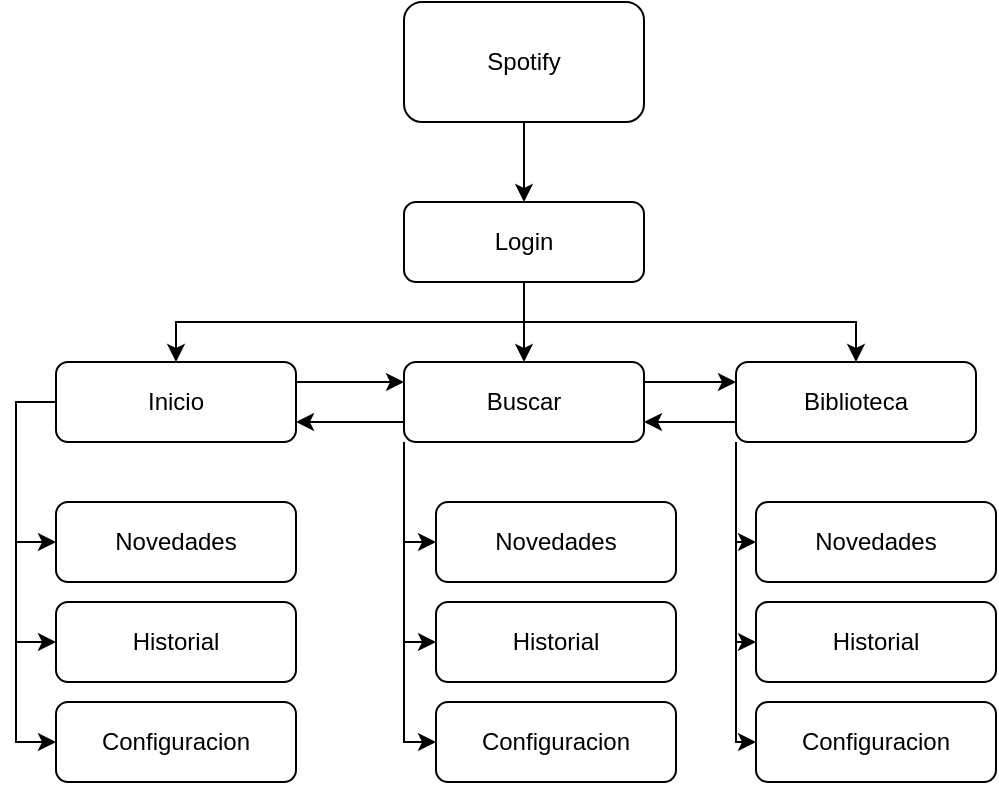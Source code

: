 <mxfile version="24.7.16">
  <diagram name="Página-1" id="T0DtyOKfdKWfkvEkrM5l">
    <mxGraphModel dx="1195" dy="663" grid="1" gridSize="10" guides="1" tooltips="1" connect="1" arrows="1" fold="1" page="1" pageScale="1" pageWidth="827" pageHeight="1169" background="none" math="0" shadow="0">
      <root>
        <mxCell id="0" />
        <mxCell id="1" parent="0" />
        <mxCell id="IE06-30J-hqq6in8-7NS-3" style="edgeStyle=orthogonalEdgeStyle;rounded=0;orthogonalLoop=1;jettySize=auto;html=1;exitX=0.5;exitY=1;exitDx=0;exitDy=0;" edge="1" parent="1" source="IE06-30J-hqq6in8-7NS-1" target="IE06-30J-hqq6in8-7NS-2">
          <mxGeometry relative="1" as="geometry" />
        </mxCell>
        <mxCell id="IE06-30J-hqq6in8-7NS-1" value="Spotify" style="rounded=1;whiteSpace=wrap;html=1;" vertex="1" parent="1">
          <mxGeometry x="354" y="110" width="120" height="60" as="geometry" />
        </mxCell>
        <mxCell id="IE06-30J-hqq6in8-7NS-7" style="edgeStyle=orthogonalEdgeStyle;rounded=0;orthogonalLoop=1;jettySize=auto;html=1;exitX=0.5;exitY=1;exitDx=0;exitDy=0;" edge="1" parent="1" source="IE06-30J-hqq6in8-7NS-2" target="IE06-30J-hqq6in8-7NS-4">
          <mxGeometry relative="1" as="geometry" />
        </mxCell>
        <mxCell id="IE06-30J-hqq6in8-7NS-8" style="edgeStyle=orthogonalEdgeStyle;rounded=0;orthogonalLoop=1;jettySize=auto;html=1;exitX=0.5;exitY=1;exitDx=0;exitDy=0;" edge="1" parent="1" source="IE06-30J-hqq6in8-7NS-2" target="IE06-30J-hqq6in8-7NS-5">
          <mxGeometry relative="1" as="geometry" />
        </mxCell>
        <mxCell id="IE06-30J-hqq6in8-7NS-9" style="edgeStyle=orthogonalEdgeStyle;rounded=0;orthogonalLoop=1;jettySize=auto;html=1;exitX=0.5;exitY=1;exitDx=0;exitDy=0;" edge="1" parent="1" source="IE06-30J-hqq6in8-7NS-2" target="IE06-30J-hqq6in8-7NS-6">
          <mxGeometry relative="1" as="geometry" />
        </mxCell>
        <mxCell id="IE06-30J-hqq6in8-7NS-2" value="Login" style="rounded=1;whiteSpace=wrap;html=1;" vertex="1" parent="1">
          <mxGeometry x="354" y="210" width="120" height="40" as="geometry" />
        </mxCell>
        <mxCell id="IE06-30J-hqq6in8-7NS-10" style="edgeStyle=orthogonalEdgeStyle;rounded=0;orthogonalLoop=1;jettySize=auto;html=1;exitX=1;exitY=0.25;exitDx=0;exitDy=0;entryX=0;entryY=0.25;entryDx=0;entryDy=0;" edge="1" parent="1" source="IE06-30J-hqq6in8-7NS-4" target="IE06-30J-hqq6in8-7NS-5">
          <mxGeometry relative="1" as="geometry" />
        </mxCell>
        <mxCell id="IE06-30J-hqq6in8-7NS-23" style="edgeStyle=orthogonalEdgeStyle;rounded=0;orthogonalLoop=1;jettySize=auto;html=1;exitX=0;exitY=0.5;exitDx=0;exitDy=0;entryX=0;entryY=0.5;entryDx=0;entryDy=0;" edge="1" parent="1" source="IE06-30J-hqq6in8-7NS-4" target="IE06-30J-hqq6in8-7NS-14">
          <mxGeometry relative="1" as="geometry" />
        </mxCell>
        <mxCell id="IE06-30J-hqq6in8-7NS-24" style="edgeStyle=orthogonalEdgeStyle;rounded=0;orthogonalLoop=1;jettySize=auto;html=1;exitX=0;exitY=0.5;exitDx=0;exitDy=0;entryX=0;entryY=0.5;entryDx=0;entryDy=0;" edge="1" parent="1" source="IE06-30J-hqq6in8-7NS-4" target="IE06-30J-hqq6in8-7NS-15">
          <mxGeometry relative="1" as="geometry" />
        </mxCell>
        <mxCell id="IE06-30J-hqq6in8-7NS-25" style="edgeStyle=orthogonalEdgeStyle;rounded=0;orthogonalLoop=1;jettySize=auto;html=1;exitX=0;exitY=0.5;exitDx=0;exitDy=0;entryX=0;entryY=0.5;entryDx=0;entryDy=0;" edge="1" parent="1" source="IE06-30J-hqq6in8-7NS-4" target="IE06-30J-hqq6in8-7NS-16">
          <mxGeometry relative="1" as="geometry" />
        </mxCell>
        <mxCell id="IE06-30J-hqq6in8-7NS-4" value="Inicio" style="rounded=1;whiteSpace=wrap;html=1;" vertex="1" parent="1">
          <mxGeometry x="180" y="290" width="120" height="40" as="geometry" />
        </mxCell>
        <mxCell id="IE06-30J-hqq6in8-7NS-11" style="edgeStyle=orthogonalEdgeStyle;rounded=0;orthogonalLoop=1;jettySize=auto;html=1;exitX=1;exitY=0.25;exitDx=0;exitDy=0;entryX=0;entryY=0.25;entryDx=0;entryDy=0;" edge="1" parent="1" source="IE06-30J-hqq6in8-7NS-5" target="IE06-30J-hqq6in8-7NS-6">
          <mxGeometry relative="1" as="geometry" />
        </mxCell>
        <mxCell id="IE06-30J-hqq6in8-7NS-13" style="edgeStyle=orthogonalEdgeStyle;rounded=0;orthogonalLoop=1;jettySize=auto;html=1;exitX=0;exitY=0.75;exitDx=0;exitDy=0;entryX=1;entryY=0.75;entryDx=0;entryDy=0;" edge="1" parent="1" source="IE06-30J-hqq6in8-7NS-5" target="IE06-30J-hqq6in8-7NS-4">
          <mxGeometry relative="1" as="geometry" />
        </mxCell>
        <mxCell id="IE06-30J-hqq6in8-7NS-27" style="edgeStyle=orthogonalEdgeStyle;rounded=0;orthogonalLoop=1;jettySize=auto;html=1;exitX=0;exitY=1;exitDx=0;exitDy=0;entryX=0;entryY=0.5;entryDx=0;entryDy=0;" edge="1" parent="1" source="IE06-30J-hqq6in8-7NS-5" target="IE06-30J-hqq6in8-7NS-17">
          <mxGeometry relative="1" as="geometry">
            <Array as="points">
              <mxPoint x="354" y="380" />
            </Array>
          </mxGeometry>
        </mxCell>
        <mxCell id="IE06-30J-hqq6in8-7NS-28" style="edgeStyle=orthogonalEdgeStyle;rounded=0;orthogonalLoop=1;jettySize=auto;html=1;exitX=0;exitY=1;exitDx=0;exitDy=0;entryX=0;entryY=0.5;entryDx=0;entryDy=0;" edge="1" parent="1" source="IE06-30J-hqq6in8-7NS-5" target="IE06-30J-hqq6in8-7NS-18">
          <mxGeometry relative="1" as="geometry">
            <Array as="points">
              <mxPoint x="354" y="430" />
            </Array>
          </mxGeometry>
        </mxCell>
        <mxCell id="IE06-30J-hqq6in8-7NS-29" style="edgeStyle=orthogonalEdgeStyle;rounded=0;orthogonalLoop=1;jettySize=auto;html=1;exitX=0;exitY=1;exitDx=0;exitDy=0;entryX=0;entryY=0.5;entryDx=0;entryDy=0;" edge="1" parent="1" source="IE06-30J-hqq6in8-7NS-5" target="IE06-30J-hqq6in8-7NS-19">
          <mxGeometry relative="1" as="geometry">
            <Array as="points">
              <mxPoint x="354" y="480" />
            </Array>
          </mxGeometry>
        </mxCell>
        <mxCell id="IE06-30J-hqq6in8-7NS-5" value="Buscar" style="rounded=1;whiteSpace=wrap;html=1;" vertex="1" parent="1">
          <mxGeometry x="354" y="290" width="120" height="40" as="geometry" />
        </mxCell>
        <mxCell id="IE06-30J-hqq6in8-7NS-12" style="edgeStyle=orthogonalEdgeStyle;rounded=0;orthogonalLoop=1;jettySize=auto;html=1;exitX=0;exitY=0.75;exitDx=0;exitDy=0;entryX=1;entryY=0.75;entryDx=0;entryDy=0;" edge="1" parent="1" source="IE06-30J-hqq6in8-7NS-6" target="IE06-30J-hqq6in8-7NS-5">
          <mxGeometry relative="1" as="geometry" />
        </mxCell>
        <mxCell id="IE06-30J-hqq6in8-7NS-30" style="edgeStyle=orthogonalEdgeStyle;rounded=0;orthogonalLoop=1;jettySize=auto;html=1;exitX=0;exitY=1;exitDx=0;exitDy=0;entryX=0;entryY=0.5;entryDx=0;entryDy=0;" edge="1" parent="1" source="IE06-30J-hqq6in8-7NS-6" target="IE06-30J-hqq6in8-7NS-20">
          <mxGeometry relative="1" as="geometry">
            <Array as="points">
              <mxPoint x="520" y="380" />
            </Array>
          </mxGeometry>
        </mxCell>
        <mxCell id="IE06-30J-hqq6in8-7NS-31" style="edgeStyle=orthogonalEdgeStyle;rounded=0;orthogonalLoop=1;jettySize=auto;html=1;exitX=0;exitY=1;exitDx=0;exitDy=0;entryX=0;entryY=0.5;entryDx=0;entryDy=0;" edge="1" parent="1" source="IE06-30J-hqq6in8-7NS-6" target="IE06-30J-hqq6in8-7NS-21">
          <mxGeometry relative="1" as="geometry">
            <Array as="points">
              <mxPoint x="520" y="430" />
            </Array>
          </mxGeometry>
        </mxCell>
        <mxCell id="IE06-30J-hqq6in8-7NS-32" style="edgeStyle=orthogonalEdgeStyle;rounded=0;orthogonalLoop=1;jettySize=auto;html=1;exitX=0;exitY=1;exitDx=0;exitDy=0;entryX=0;entryY=0.5;entryDx=0;entryDy=0;" edge="1" parent="1" source="IE06-30J-hqq6in8-7NS-6" target="IE06-30J-hqq6in8-7NS-22">
          <mxGeometry relative="1" as="geometry">
            <Array as="points">
              <mxPoint x="520" y="480" />
            </Array>
          </mxGeometry>
        </mxCell>
        <mxCell id="IE06-30J-hqq6in8-7NS-6" value="Biblioteca" style="rounded=1;whiteSpace=wrap;html=1;" vertex="1" parent="1">
          <mxGeometry x="520" y="290" width="120" height="40" as="geometry" />
        </mxCell>
        <mxCell id="IE06-30J-hqq6in8-7NS-14" value="Novedades" style="rounded=1;whiteSpace=wrap;html=1;" vertex="1" parent="1">
          <mxGeometry x="180" y="360" width="120" height="40" as="geometry" />
        </mxCell>
        <mxCell id="IE06-30J-hqq6in8-7NS-15" value="Historial" style="rounded=1;whiteSpace=wrap;html=1;" vertex="1" parent="1">
          <mxGeometry x="180" y="410" width="120" height="40" as="geometry" />
        </mxCell>
        <mxCell id="IE06-30J-hqq6in8-7NS-16" value="Configuracion" style="rounded=1;whiteSpace=wrap;html=1;" vertex="1" parent="1">
          <mxGeometry x="180" y="460" width="120" height="40" as="geometry" />
        </mxCell>
        <mxCell id="IE06-30J-hqq6in8-7NS-17" value="Novedades" style="rounded=1;whiteSpace=wrap;html=1;" vertex="1" parent="1">
          <mxGeometry x="370" y="360" width="120" height="40" as="geometry" />
        </mxCell>
        <mxCell id="IE06-30J-hqq6in8-7NS-18" value="Historial" style="rounded=1;whiteSpace=wrap;html=1;" vertex="1" parent="1">
          <mxGeometry x="370" y="410" width="120" height="40" as="geometry" />
        </mxCell>
        <mxCell id="IE06-30J-hqq6in8-7NS-19" value="Configuracion" style="rounded=1;whiteSpace=wrap;html=1;" vertex="1" parent="1">
          <mxGeometry x="370" y="460" width="120" height="40" as="geometry" />
        </mxCell>
        <mxCell id="IE06-30J-hqq6in8-7NS-20" value="Novedades" style="rounded=1;whiteSpace=wrap;html=1;" vertex="1" parent="1">
          <mxGeometry x="530" y="360" width="120" height="40" as="geometry" />
        </mxCell>
        <mxCell id="IE06-30J-hqq6in8-7NS-21" value="Historial" style="rounded=1;whiteSpace=wrap;html=1;" vertex="1" parent="1">
          <mxGeometry x="530" y="410" width="120" height="40" as="geometry" />
        </mxCell>
        <mxCell id="IE06-30J-hqq6in8-7NS-22" value="Configuracion" style="rounded=1;whiteSpace=wrap;html=1;" vertex="1" parent="1">
          <mxGeometry x="530" y="460" width="120" height="40" as="geometry" />
        </mxCell>
      </root>
    </mxGraphModel>
  </diagram>
</mxfile>
